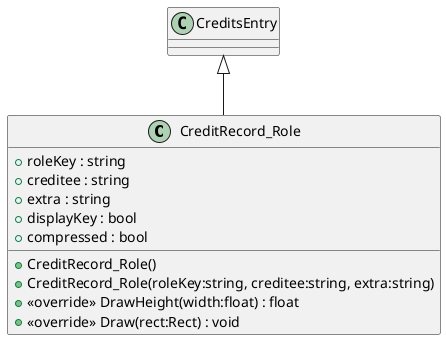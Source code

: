 @startuml
class CreditRecord_Role {
    + roleKey : string
    + creditee : string
    + extra : string
    + displayKey : bool
    + compressed : bool
    + CreditRecord_Role()
    + CreditRecord_Role(roleKey:string, creditee:string, extra:string)
    + <<override>> DrawHeight(width:float) : float
    + <<override>> Draw(rect:Rect) : void
}
CreditsEntry <|-- CreditRecord_Role
@enduml
